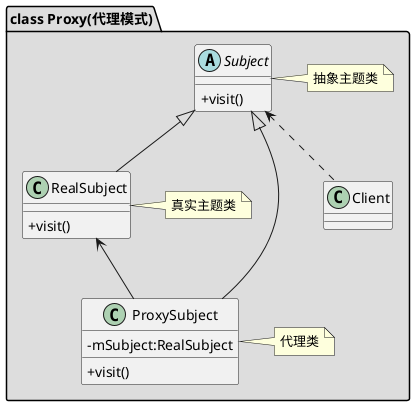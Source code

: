 @startuml
skinparam classAttributeIconSize 0

package "class Proxy(代理模式)" #DDDDDD {
    class Client

    abstract class Subject
    {
    +visit()
    }
    note right: 抽象主题类

    class RealSubject
    {
    +visit()
    }
    note right: 真实主题类

    class ProxySubject{
    -mSubject:RealSubject
    +visit()
    }
    note right: 代理类

    Subject <.. Client
    Subject <|-- RealSubject
    Subject <|-- ProxySubject
    RealSubject <-- ProxySubject
}
@enduml
